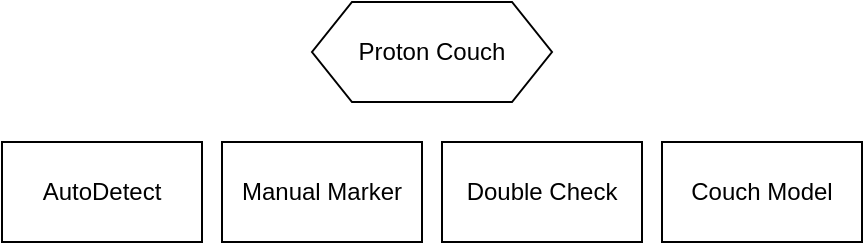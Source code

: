 <mxfile version="21.5.0" type="github">
  <diagram name="第 1 页" id="3PoZT99JLvgC_yYh0iIf">
    <mxGraphModel dx="760" dy="1090" grid="1" gridSize="10" guides="1" tooltips="1" connect="1" arrows="1" fold="1" page="1" pageScale="1" pageWidth="827" pageHeight="1169" math="0" shadow="0">
      <root>
        <mxCell id="0" />
        <mxCell id="1" parent="0" />
        <mxCell id="UUtNP9MRQaCTh92hcmn--1" value="Proton Couch" style="shape=hexagon;perimeter=hexagonPerimeter2;whiteSpace=wrap;html=1;fixedSize=1;rounded=0;" vertex="1" parent="1">
          <mxGeometry x="300" y="110" width="120" height="50" as="geometry" />
        </mxCell>
        <mxCell id="UUtNP9MRQaCTh92hcmn--2" value="AutoDetect" style="rounded=0;whiteSpace=wrap;html=1;" vertex="1" parent="1">
          <mxGeometry x="145" y="180" width="100" height="50" as="geometry" />
        </mxCell>
        <mxCell id="UUtNP9MRQaCTh92hcmn--3" value="Manual Marker" style="rounded=0;whiteSpace=wrap;html=1;" vertex="1" parent="1">
          <mxGeometry x="255" y="180" width="100" height="50" as="geometry" />
        </mxCell>
        <mxCell id="UUtNP9MRQaCTh92hcmn--4" value="Double Check" style="rounded=0;whiteSpace=wrap;html=1;" vertex="1" parent="1">
          <mxGeometry x="365" y="180" width="100" height="50" as="geometry" />
        </mxCell>
        <mxCell id="UUtNP9MRQaCTh92hcmn--5" value="Couch Model" style="rounded=0;whiteSpace=wrap;html=1;" vertex="1" parent="1">
          <mxGeometry x="475" y="180" width="100" height="50" as="geometry" />
        </mxCell>
      </root>
    </mxGraphModel>
  </diagram>
</mxfile>

